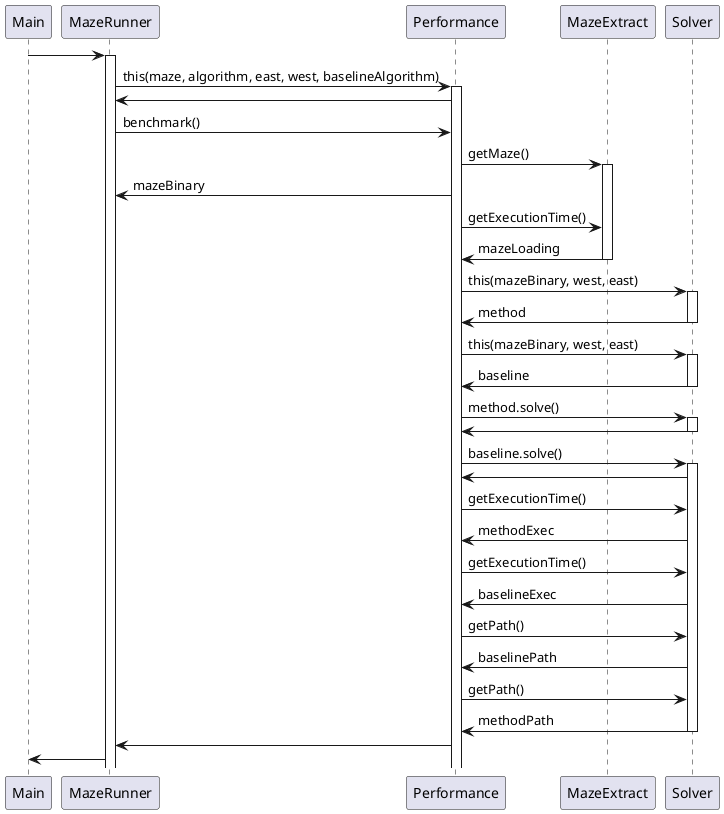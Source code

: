 @startuml
Main -> MazeRunner:
activate MazeRunner
MazeRunner -> Performance: this(maze, algorithm, east, west, baselineAlgorithm)
activate Performance
Performance -> MazeRunner:
MazeRunner -> Performance: benchmark()
Performance -> MazeExtract: getMaze()
activate MazeExtract
Performance -> MazeRunner: mazeBinary
Performance -> MazeExtract: getExecutionTime()
MazeExtract -> Performance: mazeLoading
deactivate MazeExtract
Performance -> Solver: this(mazeBinary, west, east)
activate Solver
Solver -> Performance: method
deactivate Solver
Performance -> Solver: this(mazeBinary, west, east)
activate Solver
Solver -> Performance: baseline
deactivate Solver
Performance -> Solver: method.solve()
activate Solver
Solver -> Performance:
deactivate Solver
Performance -> Solver: baseline.solve()
activate Solver
Solver -> Performance:
Performance -> Solver: getExecutionTime()
Solver -> Performance: methodExec
Performance -> Solver: getExecutionTime()
Solver -> Performance: baselineExec
Performance -> Solver: getPath()
Solver -> Performance: baselinePath
Performance -> Solver: getPath()
Solver -> Performance: methodPath
deactivate Solver
Performance -> MazeRunner:
MazeRunner -> Main:

@enduml



